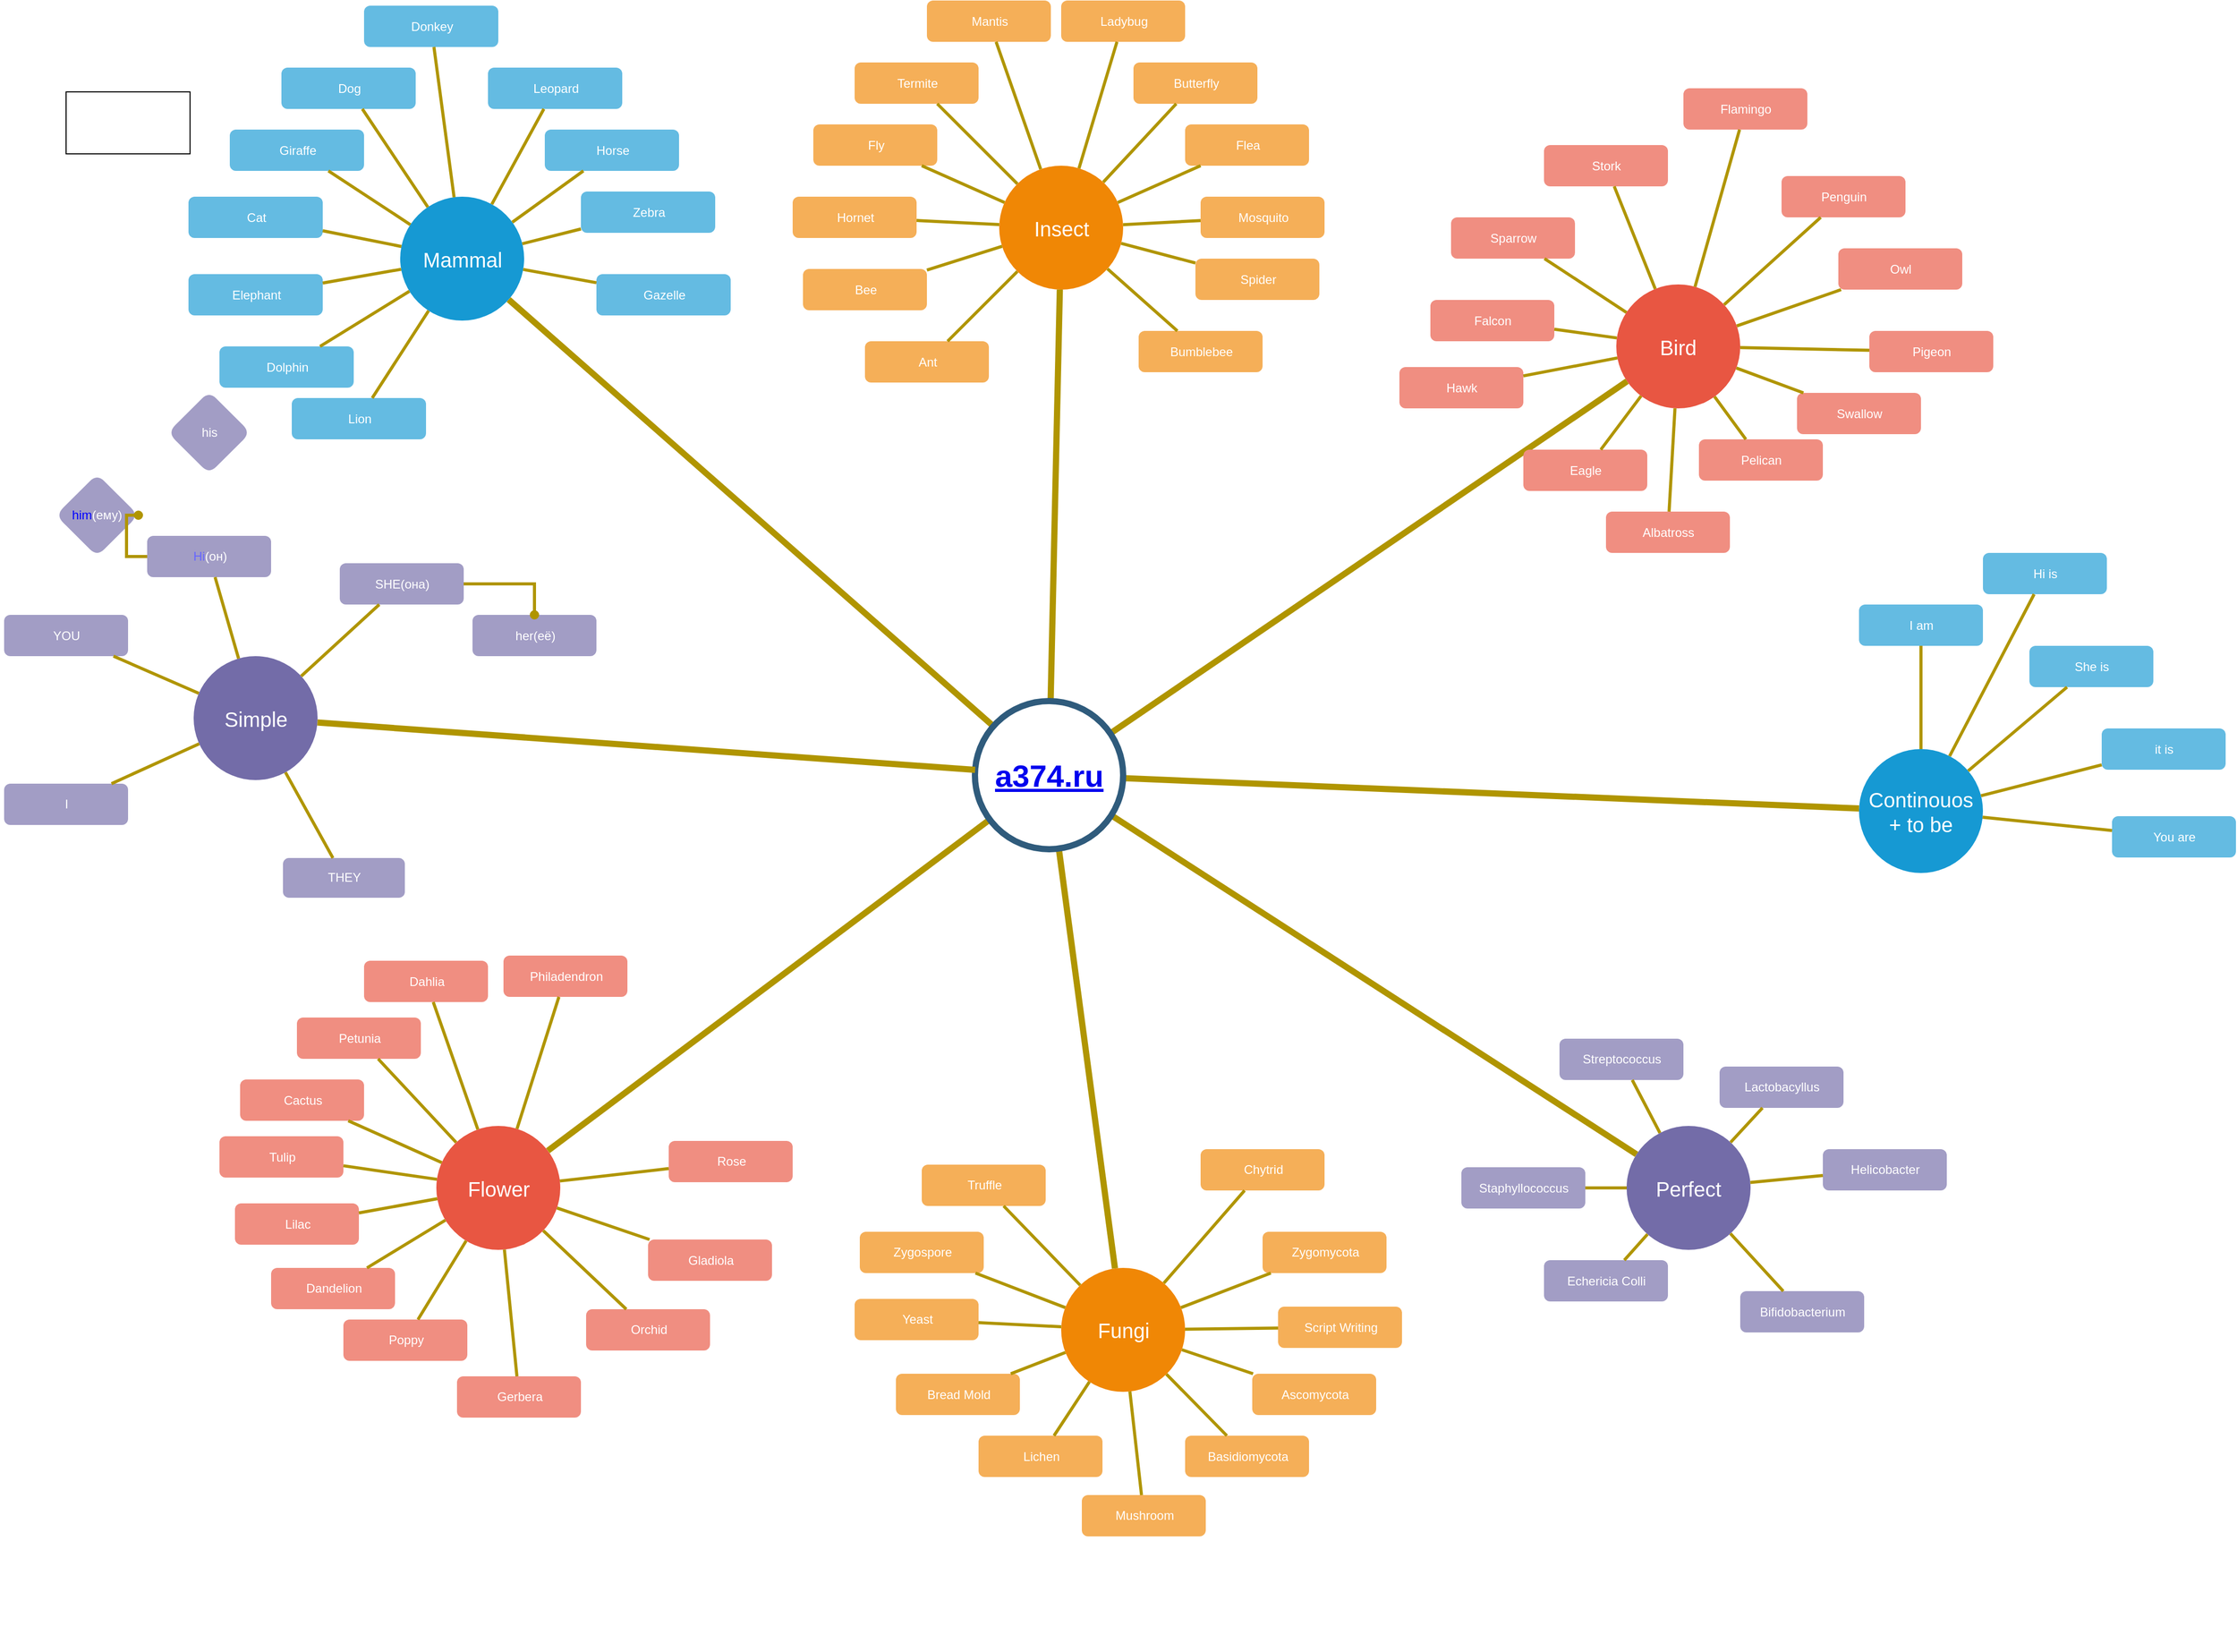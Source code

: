 <mxfile>
    <diagram id="6a731a19-8d31-9384-78a2-239565b7b9f0" name="Page-1">
        <mxGraphModel dx="0" dy="390" grid="1" gridSize="10" guides="0" tooltips="1" connect="1" arrows="1" fold="1" page="1" pageScale="1" pageWidth="1169" pageHeight="827" background="#ffffff" math="0" shadow="0">
            <root>
                <mxCell id="0"/>
                <mxCell id="1" parent="0"/>
                <mxCell id="1570" value="" style="group" parent="1" vertex="1" connectable="0">
                    <mxGeometry x="137" y="81.5" width="2164" height="1598.5" as="geometry"/>
                </mxCell>
                <mxCell id="1350" value="Mammal" style="ellipse;whiteSpace=wrap;html=1;shadow=0;fontFamily=Helvetica;fontSize=20;fontColor=#FFFFFF;align=center;strokeWidth=3;fillColor=#1699D3;strokeColor=none;" parent="1570" vertex="1">
                    <mxGeometry x="386.5" y="190" width="120" height="120" as="geometry"/>
                </mxCell>
                <mxCell id="1351" value="Insect" style="ellipse;whiteSpace=wrap;html=1;shadow=0;fontFamily=Helvetica;fontSize=20;fontColor=#FFFFFF;align=center;strokeWidth=3;fillColor=#F08705;strokeColor=none;gradientColor=none;" parent="1570" vertex="1">
                    <mxGeometry x="966.5" y="160" width="120" height="120" as="geometry"/>
                </mxCell>
                <mxCell id="1352" value="Bird" style="ellipse;whiteSpace=wrap;html=1;shadow=0;fontFamily=Helvetica;fontSize=20;fontColor=#FFFFFF;align=center;strokeWidth=3;fillColor=#E85642;strokeColor=none;" parent="1570" vertex="1">
                    <mxGeometry x="1564" y="275" width="120" height="120" as="geometry"/>
                </mxCell>
                <mxCell id="1353" value="Continouos&lt;br&gt;+ to be" style="ellipse;whiteSpace=wrap;html=1;shadow=0;fontFamily=Helvetica;fontSize=20;fontColor=#FFFFFF;align=center;strokeWidth=3;fillColor=#1699D3;strokeColor=none;" parent="1570" vertex="1">
                    <mxGeometry x="1799" y="725" width="120" height="120" as="geometry"/>
                </mxCell>
                <mxCell id="1354" value="&lt;div&gt;Perfect&lt;/div&gt;" style="ellipse;whiteSpace=wrap;html=1;shadow=0;fontFamily=Helvetica;fontSize=20;fontColor=#FFFFFF;align=center;strokeWidth=3;fillColor=#736ca8;strokeColor=none;" parent="1570" vertex="1">
                    <mxGeometry x="1574" y="1090" width="120" height="120" as="geometry"/>
                </mxCell>
                <mxCell id="1355" value="Fungi" style="ellipse;whiteSpace=wrap;html=1;shadow=0;fontFamily=Helvetica;fontSize=20;fontColor=#FFFFFF;align=center;strokeWidth=3;fillColor=#F08705;strokeColor=none;" parent="1570" vertex="1">
                    <mxGeometry x="1026.5" y="1227.5" width="120" height="120" as="geometry"/>
                </mxCell>
                <mxCell id="1356" value="Flower" style="ellipse;whiteSpace=wrap;html=1;shadow=0;fontFamily=Helvetica;fontSize=20;fontColor=#FFFFFF;align=center;strokeWidth=3;fillColor=#E85642;strokeColor=none;" parent="1570" vertex="1">
                    <mxGeometry x="421.5" y="1090" width="120" height="120" as="geometry"/>
                </mxCell>
                <mxCell id="1357" value="Ant" style="rounded=1;fillColor=#f5af58;strokeColor=none;strokeWidth=3;shadow=0;html=1;fontColor=#FFFFFF;" parent="1570" vertex="1">
                    <mxGeometry x="836.5" y="330" width="120" height="40" as="geometry"/>
                </mxCell>
                <mxCell id="1358" value="Dolphin" style="rounded=1;fillColor=#64BBE2;strokeColor=none;strokeWidth=3;shadow=0;html=1;fontColor=#FFFFFF;" parent="1570" vertex="1">
                    <mxGeometry x="211.5" y="335" width="130" height="40" as="geometry"/>
                </mxCell>
                <mxCell id="1359" style="endArrow=none;strokeWidth=6;html=1;fillColor=#e3c800;strokeColor=#B09500;" parent="1570" source="1515" target="1350" edge="1">
                    <mxGeometry relative="1" as="geometry"/>
                </mxCell>
                <mxCell id="1360" style="endArrow=none;strokeWidth=6;html=1;fillColor=#e3c800;strokeColor=#B09500;" parent="1570" source="1515" target="1351" edge="1">
                    <mxGeometry relative="1" as="geometry"/>
                </mxCell>
                <mxCell id="1361" style="endArrow=none;strokeWidth=6;html=1;fillColor=#e3c800;strokeColor=#B09500;" parent="1570" source="1515" target="1352" edge="1">
                    <mxGeometry relative="1" as="geometry"/>
                </mxCell>
                <mxCell id="1362" style="endArrow=none;strokeWidth=6;html=1;fillColor=#e3c800;strokeColor=#B09500;" parent="1570" source="1515" target="1353" edge="1">
                    <mxGeometry relative="1" as="geometry"/>
                </mxCell>
                <mxCell id="1364" style="endArrow=none;strokeWidth=6;html=1;fillColor=#e3c800;strokeColor=#B09500;" parent="1570" source="1515" target="1354" edge="1">
                    <mxGeometry relative="1" as="geometry"/>
                </mxCell>
                <mxCell id="1365" value="" style="edgeStyle=none;endArrow=none;strokeWidth=6;html=1;fillColor=#e3c800;strokeColor=#B09500;" parent="1570" source="1515" target="1355" edge="1">
                    <mxGeometry x="44" y="145" width="100" height="100" as="geometry">
                        <mxPoint x="44" y="245" as="sourcePoint"/>
                        <mxPoint x="144" y="145" as="targetPoint"/>
                    </mxGeometry>
                </mxCell>
                <mxCell id="1366" value="" style="edgeStyle=none;endArrow=none;strokeWidth=6;html=1;fillColor=#e3c800;strokeColor=#B09500;" parent="1570" source="1515" target="1356" edge="1">
                    <mxGeometry x="44" y="145" width="100" height="100" as="geometry">
                        <mxPoint x="44" y="245" as="sourcePoint"/>
                        <mxPoint x="144" y="145" as="targetPoint"/>
                    </mxGeometry>
                </mxCell>
                <mxCell id="1367" value="Lion" style="rounded=1;fillColor=#64BBE2;strokeColor=none;strokeWidth=3;shadow=0;html=1;fontColor=#FFFFFF;" parent="1570" vertex="1">
                    <mxGeometry x="281.5" y="385" width="130" height="40" as="geometry"/>
                </mxCell>
                <mxCell id="1368" value="Elephant" style="rounded=1;fillColor=#64BBE2;strokeColor=none;strokeWidth=3;shadow=0;html=1;fontColor=#FFFFFF;" parent="1570" vertex="1">
                    <mxGeometry x="181.5" y="265" width="130" height="40" as="geometry"/>
                </mxCell>
                <mxCell id="1369" value="Cat" style="rounded=1;fillColor=#64BBE2;strokeColor=none;strokeWidth=3;shadow=0;html=1;fontColor=#FFFFFF;" parent="1570" vertex="1">
                    <mxGeometry x="181.5" y="190" width="130" height="40" as="geometry"/>
                </mxCell>
                <mxCell id="1370" value="Giraffe" style="rounded=1;fillColor=#64BBE2;strokeColor=none;strokeWidth=3;shadow=0;html=1;fontColor=#FFFFFF;" parent="1570" vertex="1">
                    <mxGeometry x="221.5" y="125" width="130" height="40" as="geometry"/>
                </mxCell>
                <mxCell id="1371" value="Dog" style="rounded=1;fillColor=#64BBE2;strokeColor=none;strokeWidth=3;shadow=0;html=1;fontColor=#FFFFFF;" parent="1570" vertex="1">
                    <mxGeometry x="271.5" y="65" width="130" height="40" as="geometry"/>
                </mxCell>
                <mxCell id="1372" value="Donkey" style="rounded=1;fillColor=#64BBE2;strokeColor=none;strokeWidth=3;shadow=0;html=1;fontColor=#FFFFFF;" parent="1570" vertex="1">
                    <mxGeometry x="351.5" y="5" width="130" height="40" as="geometry"/>
                </mxCell>
                <mxCell id="1373" value="Leopard" style="rounded=1;fillColor=#64BBE2;strokeColor=none;strokeWidth=3;shadow=0;html=1;fontColor=#FFFFFF;" parent="1570" vertex="1">
                    <mxGeometry x="471.5" y="65" width="130" height="40" as="geometry"/>
                </mxCell>
                <mxCell id="1374" value="Horse" style="rounded=1;fillColor=#64BBE2;strokeColor=none;strokeWidth=3;shadow=0;html=1;fontColor=#FFFFFF;" parent="1570" vertex="1">
                    <mxGeometry x="526.5" y="125" width="130" height="40" as="geometry"/>
                </mxCell>
                <mxCell id="1375" value="Zebra" style="rounded=1;fillColor=#64BBE2;strokeColor=none;strokeWidth=3;shadow=0;html=1;fontColor=#FFFFFF;" parent="1570" vertex="1">
                    <mxGeometry x="561.5" y="185" width="130" height="40" as="geometry"/>
                </mxCell>
                <mxCell id="1376" value="Gazelle" style="rounded=1;fillColor=#64BBE2;strokeColor=none;strokeWidth=3;shadow=0;html=1;fontColor=#FFFFFF;" parent="1570" vertex="1">
                    <mxGeometry x="576.5" y="265" width="130" height="40" as="geometry"/>
                </mxCell>
                <mxCell id="1377" value="" style="edgeStyle=none;endArrow=none;strokeWidth=3;html=1;fillColor=#e3c800;strokeColor=#B09500;" parent="1570" source="1350" target="1376" edge="1">
                    <mxGeometry x="-358.5" y="-25" width="100" height="100" as="geometry">
                        <mxPoint x="-358.5" y="75" as="sourcePoint"/>
                        <mxPoint x="-258.5" y="-25" as="targetPoint"/>
                    </mxGeometry>
                </mxCell>
                <mxCell id="1378" value="" style="edgeStyle=none;endArrow=none;strokeWidth=3;html=1;fillColor=#e3c800;strokeColor=#B09500;" parent="1570" source="1350" target="1367" edge="1">
                    <mxGeometry x="-358.5" y="-25" width="100" height="100" as="geometry">
                        <mxPoint x="-358.5" y="75" as="sourcePoint"/>
                        <mxPoint x="-258.5" y="-25" as="targetPoint"/>
                    </mxGeometry>
                </mxCell>
                <mxCell id="1379" value="" style="edgeStyle=none;endArrow=none;strokeWidth=3;html=1;fillColor=#e3c800;strokeColor=#B09500;" parent="1570" source="1350" target="1358" edge="1">
                    <mxGeometry x="-358.5" y="-25" width="100" height="100" as="geometry">
                        <mxPoint x="-358.5" y="75" as="sourcePoint"/>
                        <mxPoint x="-258.5" y="-25" as="targetPoint"/>
                    </mxGeometry>
                </mxCell>
                <mxCell id="1380" value="" style="edgeStyle=none;endArrow=none;strokeWidth=3;html=1;fillColor=#e3c800;strokeColor=#B09500;" parent="1570" source="1350" target="1368" edge="1">
                    <mxGeometry x="-358.5" y="-25" width="100" height="100" as="geometry">
                        <mxPoint x="-358.5" y="75" as="sourcePoint"/>
                        <mxPoint x="-258.5" y="-25" as="targetPoint"/>
                    </mxGeometry>
                </mxCell>
                <mxCell id="1381" value="" style="edgeStyle=none;endArrow=none;strokeWidth=3;html=1;fillColor=#e3c800;strokeColor=#B09500;" parent="1570" source="1350" target="1369" edge="1">
                    <mxGeometry x="-358.5" y="-25" width="100" height="100" as="geometry">
                        <mxPoint x="-358.5" y="75" as="sourcePoint"/>
                        <mxPoint x="-258.5" y="-25" as="targetPoint"/>
                    </mxGeometry>
                </mxCell>
                <mxCell id="1382" value="" style="edgeStyle=none;endArrow=none;strokeWidth=3;html=1;fillColor=#e3c800;strokeColor=#B09500;" parent="1570" source="1350" target="1370" edge="1">
                    <mxGeometry x="-358.5" y="-25" width="100" height="100" as="geometry">
                        <mxPoint x="-358.5" y="75" as="sourcePoint"/>
                        <mxPoint x="-258.5" y="-25" as="targetPoint"/>
                    </mxGeometry>
                </mxCell>
                <mxCell id="1383" value="" style="edgeStyle=none;endArrow=none;strokeWidth=3;html=1;fillColor=#e3c800;strokeColor=#B09500;" parent="1570" source="1350" target="1371" edge="1">
                    <mxGeometry x="-358.5" y="-25" width="100" height="100" as="geometry">
                        <mxPoint x="-358.5" y="75" as="sourcePoint"/>
                        <mxPoint x="-258.5" y="-25" as="targetPoint"/>
                    </mxGeometry>
                </mxCell>
                <mxCell id="1384" value="" style="edgeStyle=none;endArrow=none;strokeWidth=3;html=1;fillColor=#e3c800;strokeColor=#B09500;" parent="1570" source="1350" target="1372" edge="1">
                    <mxGeometry x="-358.5" y="-25" width="100" height="100" as="geometry">
                        <mxPoint x="-358.5" y="75" as="sourcePoint"/>
                        <mxPoint x="-258.5" y="-25" as="targetPoint"/>
                    </mxGeometry>
                </mxCell>
                <mxCell id="1385" value="" style="edgeStyle=none;endArrow=none;strokeWidth=3;html=1;fillColor=#e3c800;strokeColor=#B09500;" parent="1570" source="1350" target="1373" edge="1">
                    <mxGeometry x="-358.5" y="-25" width="100" height="100" as="geometry">
                        <mxPoint x="-358.5" y="75" as="sourcePoint"/>
                        <mxPoint x="-258.5" y="-25" as="targetPoint"/>
                    </mxGeometry>
                </mxCell>
                <mxCell id="1386" value="" style="edgeStyle=none;endArrow=none;strokeWidth=3;html=1;fillColor=#e3c800;strokeColor=#B09500;" parent="1570" source="1350" target="1374" edge="1">
                    <mxGeometry x="-358.5" y="-25" width="100" height="100" as="geometry">
                        <mxPoint x="-358.5" y="75" as="sourcePoint"/>
                        <mxPoint x="-258.5" y="-25" as="targetPoint"/>
                    </mxGeometry>
                </mxCell>
                <mxCell id="1387" value="" style="edgeStyle=none;endArrow=none;strokeWidth=3;html=1;fillColor=#e3c800;strokeColor=#B09500;" parent="1570" source="1350" target="1375" edge="1">
                    <mxGeometry x="-358.5" y="-25" width="100" height="100" as="geometry">
                        <mxPoint x="-358.5" y="75" as="sourcePoint"/>
                        <mxPoint x="-258.5" y="-25" as="targetPoint"/>
                    </mxGeometry>
                </mxCell>
                <mxCell id="1388" value="Bee" style="rounded=1;fillColor=#f5af58;strokeColor=none;strokeWidth=3;shadow=0;html=1;fontColor=#FFFFFF;" parent="1570" vertex="1">
                    <mxGeometry x="776.5" y="260" width="120" height="40" as="geometry"/>
                </mxCell>
                <mxCell id="1389" value="Hornet" style="rounded=1;fillColor=#f5af58;strokeColor=none;strokeWidth=3;shadow=0;html=1;fontColor=#FFFFFF;" parent="1570" vertex="1">
                    <mxGeometry x="766.5" y="190" width="120" height="40" as="geometry"/>
                </mxCell>
                <mxCell id="1390" value="Fly" style="rounded=1;fillColor=#f5af58;strokeColor=none;strokeWidth=3;shadow=0;html=1;fontColor=#FFFFFF;" parent="1570" vertex="1">
                    <mxGeometry x="786.5" y="120" width="120" height="40" as="geometry"/>
                </mxCell>
                <mxCell id="1391" value="Termite" style="rounded=1;fillColor=#f5af58;strokeColor=none;strokeWidth=3;shadow=0;html=1;fontColor=#FFFFFF;" parent="1570" vertex="1">
                    <mxGeometry x="826.5" y="60" width="120" height="40" as="geometry"/>
                </mxCell>
                <mxCell id="1392" value="Mantis" style="rounded=1;fillColor=#f5af58;strokeColor=none;strokeWidth=3;shadow=0;html=1;fontColor=#FFFFFF;" parent="1570" vertex="1">
                    <mxGeometry x="896.5" width="120" height="40" as="geometry"/>
                </mxCell>
                <mxCell id="1393" value="Ladybug" style="rounded=1;fillColor=#f5af58;strokeColor=none;strokeWidth=3;shadow=0;html=1;fontColor=#FFFFFF;" parent="1570" vertex="1">
                    <mxGeometry x="1026.5" width="120" height="40" as="geometry"/>
                </mxCell>
                <mxCell id="1394" value="Butterfly" style="rounded=1;fillColor=#f5af58;strokeColor=none;strokeWidth=3;shadow=0;html=1;fontColor=#FFFFFF;" parent="1570" vertex="1">
                    <mxGeometry x="1096.5" y="60" width="120" height="40" as="geometry"/>
                </mxCell>
                <mxCell id="1395" value="Flea" style="rounded=1;fillColor=#f5af58;strokeColor=none;strokeWidth=3;shadow=0;html=1;fontColor=#FFFFFF;" parent="1570" vertex="1">
                    <mxGeometry x="1146.5" y="120" width="120" height="40" as="geometry"/>
                </mxCell>
                <mxCell id="1396" value="Mosquito" style="rounded=1;fillColor=#f5af58;strokeColor=none;strokeWidth=3;shadow=0;html=1;fontColor=#FFFFFF;" parent="1570" vertex="1">
                    <mxGeometry x="1161.5" y="190" width="120" height="40" as="geometry"/>
                </mxCell>
                <mxCell id="1397" value="Spider" style="rounded=1;fillColor=#f5af58;strokeColor=none;strokeWidth=3;shadow=0;html=1;fontColor=#FFFFFF;" parent="1570" vertex="1">
                    <mxGeometry x="1156.5" y="250" width="120" height="40" as="geometry"/>
                </mxCell>
                <mxCell id="1398" value="Bumblebee" style="rounded=1;fillColor=#f5af58;strokeColor=none;strokeWidth=3;shadow=0;html=1;fontColor=#FFFFFF;" parent="1570" vertex="1">
                    <mxGeometry x="1101.5" y="320" width="120" height="40" as="geometry"/>
                </mxCell>
                <mxCell id="1399" value="" style="edgeStyle=none;endArrow=none;strokeWidth=3;html=1;fillColor=#e3c800;strokeColor=#B09500;" parent="1570" source="1351" target="1357" edge="1">
                    <mxGeometry x="-133.5" y="-60" width="100" height="100" as="geometry">
                        <mxPoint x="-133.5" y="40" as="sourcePoint"/>
                        <mxPoint x="-33.5" y="-60" as="targetPoint"/>
                    </mxGeometry>
                </mxCell>
                <mxCell id="1400" value="" style="edgeStyle=none;endArrow=none;strokeWidth=3;html=1;fillColor=#e3c800;strokeColor=#B09500;" parent="1570" source="1351" target="1388" edge="1">
                    <mxGeometry x="-133.5" y="-60" width="100" height="100" as="geometry">
                        <mxPoint x="-133.5" y="40" as="sourcePoint"/>
                        <mxPoint x="-33.5" y="-60" as="targetPoint"/>
                    </mxGeometry>
                </mxCell>
                <mxCell id="1401" value="" style="edgeStyle=none;endArrow=none;strokeWidth=3;html=1;fillColor=#e3c800;strokeColor=#B09500;" parent="1570" source="1351" target="1389" edge="1">
                    <mxGeometry x="-133.5" y="-60" width="100" height="100" as="geometry">
                        <mxPoint x="-133.5" y="40" as="sourcePoint"/>
                        <mxPoint x="-33.5" y="-60" as="targetPoint"/>
                    </mxGeometry>
                </mxCell>
                <mxCell id="1402" value="" style="edgeStyle=none;endArrow=none;strokeWidth=3;html=1;fillColor=#e3c800;strokeColor=#B09500;" parent="1570" source="1351" target="1390" edge="1">
                    <mxGeometry x="-133.5" y="-60" width="100" height="100" as="geometry">
                        <mxPoint x="-133.5" y="40" as="sourcePoint"/>
                        <mxPoint x="-33.5" y="-60" as="targetPoint"/>
                    </mxGeometry>
                </mxCell>
                <mxCell id="1403" value="" style="edgeStyle=none;endArrow=none;strokeWidth=3;html=1;fillColor=#e3c800;strokeColor=#B09500;" parent="1570" source="1351" target="1391" edge="1">
                    <mxGeometry x="-133.5" y="-60" width="100" height="100" as="geometry">
                        <mxPoint x="-133.5" y="40" as="sourcePoint"/>
                        <mxPoint x="-33.5" y="-60" as="targetPoint"/>
                    </mxGeometry>
                </mxCell>
                <mxCell id="1404" value="" style="edgeStyle=none;endArrow=none;strokeWidth=3;html=1;fillColor=#e3c800;strokeColor=#B09500;" parent="1570" source="1351" target="1392" edge="1">
                    <mxGeometry x="-133.5" y="-60" width="100" height="100" as="geometry">
                        <mxPoint x="-133.5" y="40" as="sourcePoint"/>
                        <mxPoint x="-33.5" y="-60" as="targetPoint"/>
                    </mxGeometry>
                </mxCell>
                <mxCell id="1405" value="" style="edgeStyle=none;endArrow=none;strokeWidth=3;html=1;fillColor=#e3c800;strokeColor=#B09500;" parent="1570" source="1351" target="1393" edge="1">
                    <mxGeometry x="-133.5" y="-60" width="100" height="100" as="geometry">
                        <mxPoint x="-133.5" y="40" as="sourcePoint"/>
                        <mxPoint x="-33.5" y="-60" as="targetPoint"/>
                    </mxGeometry>
                </mxCell>
                <mxCell id="1406" value="" style="edgeStyle=none;endArrow=none;strokeWidth=3;html=1;fillColor=#e3c800;strokeColor=#B09500;" parent="1570" source="1351" target="1394" edge="1">
                    <mxGeometry x="-133.5" y="-60" width="100" height="100" as="geometry">
                        <mxPoint x="-133.5" y="40" as="sourcePoint"/>
                        <mxPoint x="-33.5" y="-60" as="targetPoint"/>
                    </mxGeometry>
                </mxCell>
                <mxCell id="1407" value="" style="edgeStyle=none;endArrow=none;strokeWidth=3;html=1;fillColor=#e3c800;strokeColor=#B09500;" parent="1570" source="1351" target="1395" edge="1">
                    <mxGeometry x="-133.5" y="-60" width="100" height="100" as="geometry">
                        <mxPoint x="-133.5" y="40" as="sourcePoint"/>
                        <mxPoint x="-33.5" y="-60" as="targetPoint"/>
                    </mxGeometry>
                </mxCell>
                <mxCell id="1408" value="" style="edgeStyle=none;endArrow=none;strokeWidth=3;html=1;fillColor=#e3c800;strokeColor=#B09500;" parent="1570" source="1351" target="1396" edge="1">
                    <mxGeometry x="-133.5" y="-60" width="100" height="100" as="geometry">
                        <mxPoint x="-133.5" y="40" as="sourcePoint"/>
                        <mxPoint x="-33.5" y="-60" as="targetPoint"/>
                    </mxGeometry>
                </mxCell>
                <mxCell id="1409" value="" style="edgeStyle=none;endArrow=none;strokeWidth=3;html=1;fillColor=#e3c800;strokeColor=#B09500;" parent="1570" source="1351" target="1397" edge="1">
                    <mxGeometry x="-133.5" y="-60" width="100" height="100" as="geometry">
                        <mxPoint x="-133.5" y="40" as="sourcePoint"/>
                        <mxPoint x="-33.5" y="-60" as="targetPoint"/>
                    </mxGeometry>
                </mxCell>
                <mxCell id="1410" value="" style="edgeStyle=none;endArrow=none;strokeWidth=3;html=1;fillColor=#e3c800;strokeColor=#B09500;" parent="1570" source="1351" target="1398" edge="1">
                    <mxGeometry x="-133.5" y="-60" width="100" height="100" as="geometry">
                        <mxPoint x="-133.5" y="40" as="sourcePoint"/>
                        <mxPoint x="-33.5" y="-60" as="targetPoint"/>
                    </mxGeometry>
                </mxCell>
                <mxCell id="1411" value="Eagle" style="rounded=1;fillColor=#f08e81;strokeColor=none;strokeWidth=3;shadow=0;html=1;fontColor=#FFFFFF;" parent="1570" vertex="1">
                    <mxGeometry x="1474" y="435" width="120" height="40" as="geometry"/>
                </mxCell>
                <mxCell id="1412" value="Pigeon" style="rounded=1;fillColor=#f08e81;strokeColor=none;strokeWidth=3;shadow=0;html=1;fontColor=#FFFFFF;" parent="1570" vertex="1">
                    <mxGeometry x="1809" y="320" width="120" height="40" as="geometry"/>
                </mxCell>
                <mxCell id="1413" value="Hawk" style="rounded=1;fillColor=#f08e81;strokeColor=none;strokeWidth=3;shadow=0;html=1;fontColor=#FFFFFF;" parent="1570" vertex="1">
                    <mxGeometry x="1354" y="355" width="120" height="40" as="geometry"/>
                </mxCell>
                <mxCell id="1414" value="Falcon" style="rounded=1;fillColor=#f08e81;strokeColor=none;strokeWidth=3;shadow=0;html=1;fontColor=#FFFFFF;" parent="1570" vertex="1">
                    <mxGeometry x="1384" y="290" width="120" height="40" as="geometry"/>
                </mxCell>
                <mxCell id="1415" value="Sparrow" style="rounded=1;fillColor=#f08e81;strokeColor=none;strokeWidth=3;shadow=0;html=1;fontColor=#FFFFFF;" parent="1570" vertex="1">
                    <mxGeometry x="1404" y="210" width="120" height="40" as="geometry"/>
                </mxCell>
                <mxCell id="1416" value="Stork" style="rounded=1;fillColor=#f08e81;strokeColor=none;strokeWidth=3;shadow=0;html=1;fontColor=#FFFFFF;" parent="1570" vertex="1">
                    <mxGeometry x="1494" y="140" width="120" height="40" as="geometry"/>
                </mxCell>
                <mxCell id="1417" value="Flamingo" style="rounded=1;fillColor=#f08e81;strokeColor=none;strokeWidth=3;shadow=0;html=1;fontColor=#FFFFFF;" parent="1570" vertex="1">
                    <mxGeometry x="1629" y="85" width="120" height="40" as="geometry"/>
                </mxCell>
                <mxCell id="1418" value="Penguin" style="rounded=1;fillColor=#f08e81;strokeColor=none;strokeWidth=3;shadow=0;html=1;fontColor=#FFFFFF;" parent="1570" vertex="1">
                    <mxGeometry x="1724" y="170" width="120" height="40" as="geometry"/>
                </mxCell>
                <mxCell id="1419" value="Owl" style="rounded=1;fillColor=#f08e81;strokeColor=none;strokeWidth=3;shadow=0;html=1;fontColor=#FFFFFF;" parent="1570" vertex="1">
                    <mxGeometry x="1779" y="240" width="120" height="40" as="geometry"/>
                </mxCell>
                <mxCell id="1420" value="Albatross" style="rounded=1;fillColor=#f08e81;strokeColor=none;strokeWidth=3;shadow=0;html=1;fontColor=#FFFFFF;" parent="1570" vertex="1">
                    <mxGeometry x="1554" y="495" width="120" height="40" as="geometry"/>
                </mxCell>
                <mxCell id="1421" value="Pelican" style="rounded=1;fillColor=#f08e81;strokeColor=none;strokeWidth=3;shadow=0;html=1;fontColor=#FFFFFF;" parent="1570" vertex="1">
                    <mxGeometry x="1644" y="425" width="120" height="40" as="geometry"/>
                </mxCell>
                <mxCell id="1422" value="Swallow" style="rounded=1;fillColor=#f08e81;strokeColor=none;strokeWidth=3;shadow=0;html=1;fontColor=#FFFFFF;" parent="1570" vertex="1">
                    <mxGeometry x="1739" y="380" width="120" height="40" as="geometry"/>
                </mxCell>
                <mxCell id="1423" value="" style="edgeStyle=none;endArrow=none;strokeWidth=3;html=1;fillColor=#e3c800;strokeColor=#B09500;" parent="1570" source="1352" target="1411" edge="1">
                    <mxGeometry x="-106" y="25" width="100" height="100" as="geometry">
                        <mxPoint x="-106" y="125" as="sourcePoint"/>
                        <mxPoint x="-6" y="25" as="targetPoint"/>
                    </mxGeometry>
                </mxCell>
                <mxCell id="1424" value="" style="edgeStyle=none;endArrow=none;strokeWidth=3;html=1;fillColor=#e3c800;strokeColor=#B09500;" parent="1570" source="1352" target="1413" edge="1">
                    <mxGeometry x="-106" y="25" width="100" height="100" as="geometry">
                        <mxPoint x="-106" y="125" as="sourcePoint"/>
                        <mxPoint x="-6" y="25" as="targetPoint"/>
                    </mxGeometry>
                </mxCell>
                <mxCell id="1425" value="" style="edgeStyle=none;endArrow=none;strokeWidth=3;html=1;fillColor=#e3c800;strokeColor=#B09500;" parent="1570" source="1352" target="1414" edge="1">
                    <mxGeometry x="-106" y="25" width="100" height="100" as="geometry">
                        <mxPoint x="-106" y="125" as="sourcePoint"/>
                        <mxPoint x="-6" y="25" as="targetPoint"/>
                    </mxGeometry>
                </mxCell>
                <mxCell id="1426" value="" style="edgeStyle=none;endArrow=none;strokeWidth=3;html=1;fillColor=#e3c800;strokeColor=#B09500;" parent="1570" source="1352" target="1415" edge="1">
                    <mxGeometry x="-106" y="25" width="100" height="100" as="geometry">
                        <mxPoint x="-106" y="125" as="sourcePoint"/>
                        <mxPoint x="-6" y="25" as="targetPoint"/>
                    </mxGeometry>
                </mxCell>
                <mxCell id="1427" value="" style="edgeStyle=none;endArrow=none;strokeWidth=3;html=1;fillColor=#e3c800;strokeColor=#B09500;" parent="1570" source="1352" target="1416" edge="1">
                    <mxGeometry x="-106" y="25" width="100" height="100" as="geometry">
                        <mxPoint x="-106" y="125" as="sourcePoint"/>
                        <mxPoint x="-6" y="25" as="targetPoint"/>
                    </mxGeometry>
                </mxCell>
                <mxCell id="1428" value="" style="edgeStyle=none;endArrow=none;strokeWidth=3;html=1;fillColor=#e3c800;strokeColor=#B09500;" parent="1570" source="1352" target="1417" edge="1">
                    <mxGeometry x="-106" y="25" width="100" height="100" as="geometry">
                        <mxPoint x="-106" y="125" as="sourcePoint"/>
                        <mxPoint x="-6" y="25" as="targetPoint"/>
                    </mxGeometry>
                </mxCell>
                <mxCell id="1429" value="" style="edgeStyle=none;endArrow=none;strokeWidth=3;html=1;fillColor=#e3c800;strokeColor=#B09500;" parent="1570" source="1352" target="1418" edge="1">
                    <mxGeometry x="-106" y="25" width="100" height="100" as="geometry">
                        <mxPoint x="-106" y="125" as="sourcePoint"/>
                        <mxPoint x="-6" y="25" as="targetPoint"/>
                    </mxGeometry>
                </mxCell>
                <mxCell id="1430" value="" style="edgeStyle=none;endArrow=none;strokeWidth=3;html=1;fillColor=#e3c800;strokeColor=#B09500;" parent="1570" source="1352" target="1419" edge="1">
                    <mxGeometry x="-106" y="25" width="100" height="100" as="geometry">
                        <mxPoint x="-106" y="125" as="sourcePoint"/>
                        <mxPoint x="-6" y="25" as="targetPoint"/>
                    </mxGeometry>
                </mxCell>
                <mxCell id="1431" value="" style="edgeStyle=none;endArrow=none;strokeWidth=3;html=1;fillColor=#e3c800;strokeColor=#B09500;" parent="1570" source="1352" target="1412" edge="1">
                    <mxGeometry x="-106" y="25" width="100" height="100" as="geometry">
                        <mxPoint x="-106" y="125" as="sourcePoint"/>
                        <mxPoint x="-6" y="25" as="targetPoint"/>
                    </mxGeometry>
                </mxCell>
                <mxCell id="1432" value="" style="edgeStyle=none;endArrow=none;strokeWidth=3;html=1;fillColor=#e3c800;strokeColor=#B09500;" parent="1570" source="1352" target="1422" edge="1">
                    <mxGeometry x="-106" y="25" width="100" height="100" as="geometry">
                        <mxPoint x="-106" y="125" as="sourcePoint"/>
                        <mxPoint x="-6" y="25" as="targetPoint"/>
                    </mxGeometry>
                </mxCell>
                <mxCell id="1433" value="" style="edgeStyle=none;endArrow=none;strokeWidth=3;html=1;fillColor=#e3c800;strokeColor=#B09500;" parent="1570" source="1352" target="1421" edge="1">
                    <mxGeometry x="-106" y="25" width="100" height="100" as="geometry">
                        <mxPoint x="-106" y="125" as="sourcePoint"/>
                        <mxPoint x="-6" y="25" as="targetPoint"/>
                    </mxGeometry>
                </mxCell>
                <mxCell id="1434" value="" style="edgeStyle=none;endArrow=none;strokeWidth=3;html=1;fillColor=#e3c800;strokeColor=#B09500;" parent="1570" source="1352" target="1420" edge="1">
                    <mxGeometry x="-106" y="25" width="100" height="100" as="geometry">
                        <mxPoint x="-106" y="125" as="sourcePoint"/>
                        <mxPoint x="-6" y="25" as="targetPoint"/>
                    </mxGeometry>
                </mxCell>
                <mxCell id="1437" value="I am" style="rounded=1;fillColor=#64BBE2;strokeColor=none;strokeWidth=3;shadow=0;html=1;fontColor=#FFFFFF;" parent="1570" vertex="1">
                    <mxGeometry x="1799" y="585" width="120" height="40" as="geometry"/>
                </mxCell>
                <mxCell id="1438" value="Hi is" style="rounded=1;fillColor=#64BBE2;strokeColor=none;strokeWidth=3;shadow=0;html=1;fontColor=#FFFFFF;" parent="1570" vertex="1">
                    <mxGeometry x="1919" y="535" width="120" height="40" as="geometry"/>
                </mxCell>
                <mxCell id="1439" value="She is" style="rounded=1;fillColor=#64BBE2;strokeColor=none;strokeWidth=3;shadow=0;html=1;fontColor=#FFFFFF;" parent="1570" vertex="1">
                    <mxGeometry x="1964" y="625" width="120" height="40" as="geometry"/>
                </mxCell>
                <mxCell id="1440" value="it is" style="rounded=1;fillColor=#64BBE2;strokeColor=none;strokeWidth=3;shadow=0;html=1;fontColor=#FFFFFF;" parent="1570" vertex="1">
                    <mxGeometry x="2034" y="705" width="120" height="40" as="geometry"/>
                </mxCell>
                <mxCell id="1442" value="You are" style="rounded=1;fillColor=#64BBE2;strokeColor=none;strokeWidth=3;shadow=0;html=1;fontColor=#FFFFFF;" parent="1570" vertex="1">
                    <mxGeometry x="2044" y="790" width="120" height="40" as="geometry"/>
                </mxCell>
                <mxCell id="1448" value="" style="edgeStyle=none;endArrow=none;strokeWidth=3;html=1;fillColor=#e3c800;strokeColor=#B09500;" parent="1570" source="1353" target="1437" edge="1">
                    <mxGeometry x="-161" y="115" width="100" height="100" as="geometry">
                        <mxPoint x="-161" y="215" as="sourcePoint"/>
                        <mxPoint x="-61" y="115" as="targetPoint"/>
                    </mxGeometry>
                </mxCell>
                <mxCell id="1449" value="" style="edgeStyle=none;endArrow=none;strokeWidth=3;html=1;fillColor=#e3c800;strokeColor=#B09500;" parent="1570" source="1353" target="1438" edge="1">
                    <mxGeometry x="-161" y="115" width="100" height="100" as="geometry">
                        <mxPoint x="-161" y="215" as="sourcePoint"/>
                        <mxPoint x="-61" y="115" as="targetPoint"/>
                    </mxGeometry>
                </mxCell>
                <mxCell id="1450" value="" style="edgeStyle=none;endArrow=none;strokeWidth=3;html=1;fillColor=#e3c800;strokeColor=#B09500;" parent="1570" source="1353" target="1439" edge="1">
                    <mxGeometry x="-161" y="115" width="100" height="100" as="geometry">
                        <mxPoint x="-161" y="215" as="sourcePoint"/>
                        <mxPoint x="-61" y="115" as="targetPoint"/>
                    </mxGeometry>
                </mxCell>
                <mxCell id="1451" value="" style="edgeStyle=none;endArrow=none;strokeWidth=3;html=1;fillColor=#e3c800;strokeColor=#B09500;" parent="1570" source="1353" target="1440" edge="1">
                    <mxGeometry x="-161" y="115" width="100" height="100" as="geometry">
                        <mxPoint x="-161" y="215" as="sourcePoint"/>
                        <mxPoint x="-61" y="115" as="targetPoint"/>
                    </mxGeometry>
                </mxCell>
                <mxCell id="1452" value="" style="edgeStyle=none;endArrow=none;strokeWidth=3;html=1;fillColor=#e3c800;strokeColor=#B09500;" parent="1570" source="1353" target="1442" edge="1">
                    <mxGeometry x="-161" y="115" width="100" height="100" as="geometry">
                        <mxPoint x="-161" y="215" as="sourcePoint"/>
                        <mxPoint x="-61" y="115" as="targetPoint"/>
                    </mxGeometry>
                </mxCell>
                <mxCell id="1457" value="Streptococcus" style="rounded=1;fillColor=#a29dc5;strokeColor=none;strokeWidth=3;shadow=0;html=1;fontColor=#FFFFFF;" parent="1570" vertex="1">
                    <mxGeometry x="1509" y="1005.5" width="120" height="40" as="geometry"/>
                </mxCell>
                <mxCell id="1458" value="Echericia Colli" style="rounded=1;fillColor=#a29dc5;strokeColor=none;strokeWidth=3;shadow=0;html=1;fontColor=#FFFFFF;" parent="1570" vertex="1">
                    <mxGeometry x="1494" y="1220" width="120" height="40" as="geometry"/>
                </mxCell>
                <mxCell id="1459" value="Lactobacyllus" style="rounded=1;fillColor=#a29dc5;strokeColor=none;strokeWidth=3;shadow=0;html=1;fontColor=#FFFFFF;" parent="1570" vertex="1">
                    <mxGeometry x="1664" y="1032.5" width="120" height="40" as="geometry"/>
                </mxCell>
                <mxCell id="1460" value="Helicobacter" style="rounded=1;fillColor=#a29dc5;strokeColor=none;strokeWidth=3;shadow=0;html=1;fontColor=#FFFFFF;" parent="1570" vertex="1">
                    <mxGeometry x="1764" y="1112.5" width="120" height="40" as="geometry"/>
                </mxCell>
                <mxCell id="1461" value="Bifidobacterium" style="rounded=1;fillColor=#a29dc5;strokeColor=none;strokeWidth=3;shadow=0;html=1;fontColor=#FFFFFF;" parent="1570" vertex="1">
                    <mxGeometry x="1684" y="1250" width="120" height="40" as="geometry"/>
                </mxCell>
                <mxCell id="1462" value="Staphyllococcus" style="rounded=1;fillColor=#a29dc5;strokeColor=none;strokeWidth=3;shadow=0;html=1;fontColor=#FFFFFF;" parent="1570" vertex="1">
                    <mxGeometry x="1414" y="1130" width="120" height="40" as="geometry"/>
                </mxCell>
                <mxCell id="1463" value="" style="edgeStyle=none;endArrow=none;strokeWidth=3;html=1;fillColor=#e3c800;strokeColor=#B09500;" parent="1570" source="1354" target="1460" edge="1">
                    <mxGeometry x="114" y="-185" width="100" height="100" as="geometry">
                        <mxPoint x="114" y="-85" as="sourcePoint"/>
                        <mxPoint x="214" y="-185" as="targetPoint"/>
                    </mxGeometry>
                </mxCell>
                <mxCell id="1464" value="" style="edgeStyle=none;endArrow=none;strokeWidth=3;html=1;fillColor=#e3c800;strokeColor=#B09500;" parent="1570" source="1354" target="1461" edge="1">
                    <mxGeometry x="114" y="-185" width="100" height="100" as="geometry">
                        <mxPoint x="114" y="-85" as="sourcePoint"/>
                        <mxPoint x="214" y="-185" as="targetPoint"/>
                    </mxGeometry>
                </mxCell>
                <mxCell id="1465" value="" style="edgeStyle=none;endArrow=none;strokeWidth=3;html=1;fillColor=#e3c800;strokeColor=#B09500;" parent="1570" source="1354" target="1458" edge="1">
                    <mxGeometry x="114" y="-185" width="100" height="100" as="geometry">
                        <mxPoint x="114" y="-85" as="sourcePoint"/>
                        <mxPoint x="214" y="-185" as="targetPoint"/>
                    </mxGeometry>
                </mxCell>
                <mxCell id="1466" value="" style="edgeStyle=none;endArrow=none;strokeWidth=3;html=1;fillColor=#e3c800;strokeColor=#B09500;" parent="1570" source="1354" target="1462" edge="1">
                    <mxGeometry x="114" y="-185" width="100" height="100" as="geometry">
                        <mxPoint x="114" y="-85" as="sourcePoint"/>
                        <mxPoint x="214" y="-185" as="targetPoint"/>
                    </mxGeometry>
                </mxCell>
                <mxCell id="1467" value="" style="edgeStyle=none;endArrow=none;strokeWidth=3;html=1;fillColor=#e3c800;strokeColor=#B09500;" parent="1570" source="1354" target="1457" edge="1">
                    <mxGeometry x="114" y="-185" width="100" height="100" as="geometry">
                        <mxPoint x="114" y="-85" as="sourcePoint"/>
                        <mxPoint x="214" y="-185" as="targetPoint"/>
                    </mxGeometry>
                </mxCell>
                <mxCell id="1468" value="Zygomycota" style="rounded=1;fillColor=#f5af58;strokeColor=none;strokeWidth=3;shadow=0;html=1;fontColor=#FFFFFF;" parent="1570" vertex="1">
                    <mxGeometry x="1221.5" y="1192.5" width="120" height="40" as="geometry"/>
                </mxCell>
                <mxCell id="1469" value="Script Writing" style="rounded=1;fillColor=#f5af58;strokeColor=none;strokeWidth=3;shadow=0;html=1;fontColor=#FFFFFF;" parent="1570" vertex="1">
                    <mxGeometry x="1236.5" y="1265" width="120" height="40" as="geometry"/>
                </mxCell>
                <mxCell id="1470" value="Ascomycota" style="rounded=1;fillColor=#f5af58;strokeColor=none;strokeWidth=3;shadow=0;html=1;fontColor=#FFFFFF;" parent="1570" vertex="1">
                    <mxGeometry x="1211.5" y="1330" width="120" height="40" as="geometry"/>
                </mxCell>
                <mxCell id="1471" value="Basidiomycota" style="rounded=1;fillColor=#f5af58;strokeColor=none;strokeWidth=3;shadow=0;html=1;fontColor=#FFFFFF;" parent="1570" vertex="1">
                    <mxGeometry x="1146.5" y="1390" width="120" height="40" as="geometry"/>
                </mxCell>
                <mxCell id="1472" value="Mushroom" style="rounded=1;fillColor=#f5af58;strokeColor=none;strokeWidth=3;shadow=0;html=1;fontColor=#FFFFFF;" parent="1570" vertex="1">
                    <mxGeometry x="1046.5" y="1447.5" width="120" height="40" as="geometry"/>
                </mxCell>
                <mxCell id="1473" value="Lichen" style="rounded=1;fillColor=#f5af58;strokeColor=none;strokeWidth=3;shadow=0;html=1;fontColor=#FFFFFF;" parent="1570" vertex="1">
                    <mxGeometry x="946.5" y="1390" width="120" height="40" as="geometry"/>
                </mxCell>
                <mxCell id="1474" value="Bread Mold" style="rounded=1;fillColor=#f5af58;strokeColor=none;strokeWidth=3;shadow=0;html=1;fontColor=#FFFFFF;" parent="1570" vertex="1">
                    <mxGeometry x="866.5" y="1330" width="120" height="40" as="geometry"/>
                </mxCell>
                <mxCell id="1475" value="Yeast" style="rounded=1;fillColor=#f5af58;strokeColor=none;strokeWidth=3;shadow=0;html=1;fontColor=#FFFFFF;" parent="1570" vertex="1">
                    <mxGeometry x="826.5" y="1257.5" width="120" height="40" as="geometry"/>
                </mxCell>
                <mxCell id="1476" value="Zygospore" style="rounded=1;fillColor=#f5af58;strokeColor=none;strokeWidth=3;shadow=0;html=1;fontColor=#FFFFFF;" parent="1570" vertex="1">
                    <mxGeometry x="831.5" y="1192.5" width="120" height="40" as="geometry"/>
                </mxCell>
                <mxCell id="1477" value="Truffle" style="rounded=1;fillColor=#f5af58;strokeColor=none;strokeWidth=3;shadow=0;html=1;fontColor=#FFFFFF;" parent="1570" vertex="1">
                    <mxGeometry x="891.5" y="1127.5" width="120" height="40" as="geometry"/>
                </mxCell>
                <mxCell id="1478" value="Chytrid" style="rounded=1;fillColor=#f5af58;strokeColor=none;strokeWidth=3;shadow=0;html=1;fontColor=#FFFFFF;" parent="1570" vertex="1">
                    <mxGeometry x="1161.5" y="1112.5" width="120" height="40" as="geometry"/>
                </mxCell>
                <mxCell id="1479" value="" style="edgeStyle=none;endArrow=none;strokeWidth=3;html=1;fillColor=#e3c800;strokeColor=#B09500;" parent="1570" source="1355" target="1478" edge="1">
                    <mxGeometry x="106.5" y="-42.5" width="100" height="100" as="geometry">
                        <mxPoint x="106.5" y="57.5" as="sourcePoint"/>
                        <mxPoint x="206.5" y="-42.5" as="targetPoint"/>
                    </mxGeometry>
                </mxCell>
                <mxCell id="1480" value="" style="edgeStyle=none;endArrow=none;strokeWidth=3;html=1;fillColor=#e3c800;strokeColor=#B09500;" parent="1570" source="1355" target="1468" edge="1">
                    <mxGeometry x="106.5" y="-42.5" width="100" height="100" as="geometry">
                        <mxPoint x="106.5" y="57.5" as="sourcePoint"/>
                        <mxPoint x="206.5" y="-42.5" as="targetPoint"/>
                    </mxGeometry>
                </mxCell>
                <mxCell id="1481" value="" style="edgeStyle=none;endArrow=none;strokeWidth=3;html=1;fillColor=#e3c800;strokeColor=#B09500;" parent="1570" source="1355" target="1469" edge="1">
                    <mxGeometry x="106.5" y="-42.5" width="100" height="100" as="geometry">
                        <mxPoint x="106.5" y="57.5" as="sourcePoint"/>
                        <mxPoint x="206.5" y="-42.5" as="targetPoint"/>
                    </mxGeometry>
                </mxCell>
                <mxCell id="1482" value="" style="edgeStyle=none;endArrow=none;strokeWidth=3;html=1;fillColor=#e3c800;strokeColor=#B09500;" parent="1570" source="1355" target="1470" edge="1">
                    <mxGeometry x="106.5" y="-42.5" width="100" height="100" as="geometry">
                        <mxPoint x="106.5" y="57.5" as="sourcePoint"/>
                        <mxPoint x="206.5" y="-42.5" as="targetPoint"/>
                    </mxGeometry>
                </mxCell>
                <mxCell id="1483" value="" style="edgeStyle=none;endArrow=none;strokeWidth=3;html=1;fillColor=#e3c800;strokeColor=#B09500;" parent="1570" source="1355" target="1471" edge="1">
                    <mxGeometry x="106.5" y="-42.5" width="100" height="100" as="geometry">
                        <mxPoint x="106.5" y="57.5" as="sourcePoint"/>
                        <mxPoint x="206.5" y="-42.5" as="targetPoint"/>
                    </mxGeometry>
                </mxCell>
                <mxCell id="1484" value="" style="edgeStyle=none;endArrow=none;strokeWidth=3;html=1;fillColor=#e3c800;strokeColor=#B09500;" parent="1570" source="1355" target="1472" edge="1">
                    <mxGeometry x="106.5" y="-42.5" width="100" height="100" as="geometry">
                        <mxPoint x="106.5" y="57.5" as="sourcePoint"/>
                        <mxPoint x="206.5" y="-42.5" as="targetPoint"/>
                    </mxGeometry>
                </mxCell>
                <mxCell id="1485" value="" style="edgeStyle=none;endArrow=none;strokeWidth=3;html=1;fillColor=#e3c800;strokeColor=#B09500;" parent="1570" source="1355" target="1473" edge="1">
                    <mxGeometry x="106.5" y="-42.5" width="100" height="100" as="geometry">
                        <mxPoint x="106.5" y="57.5" as="sourcePoint"/>
                        <mxPoint x="206.5" y="-42.5" as="targetPoint"/>
                    </mxGeometry>
                </mxCell>
                <mxCell id="1486" value="" style="edgeStyle=none;endArrow=none;strokeWidth=3;html=1;fillColor=#e3c800;strokeColor=#B09500;" parent="1570" source="1355" target="1474" edge="1">
                    <mxGeometry x="106.5" y="-42.5" width="100" height="100" as="geometry">
                        <mxPoint x="106.5" y="57.5" as="sourcePoint"/>
                        <mxPoint x="206.5" y="-42.5" as="targetPoint"/>
                    </mxGeometry>
                </mxCell>
                <mxCell id="1487" value="" style="edgeStyle=none;endArrow=none;strokeWidth=3;html=1;fillColor=#e3c800;strokeColor=#B09500;" parent="1570" source="1355" target="1475" edge="1">
                    <mxGeometry x="106.5" y="-42.5" width="100" height="100" as="geometry">
                        <mxPoint x="106.5" y="57.5" as="sourcePoint"/>
                        <mxPoint x="206.5" y="-42.5" as="targetPoint"/>
                    </mxGeometry>
                </mxCell>
                <mxCell id="1488" value="" style="edgeStyle=none;endArrow=none;strokeWidth=3;html=1;fillColor=#e3c800;strokeColor=#B09500;" parent="1570" source="1355" target="1476" edge="1">
                    <mxGeometry x="106.5" y="-42.5" width="100" height="100" as="geometry">
                        <mxPoint x="106.5" y="57.5" as="sourcePoint"/>
                        <mxPoint x="206.5" y="-42.5" as="targetPoint"/>
                    </mxGeometry>
                </mxCell>
                <mxCell id="1489" value="" style="edgeStyle=none;endArrow=none;strokeWidth=3;html=1;fillColor=#e3c800;strokeColor=#B09500;" parent="1570" source="1355" target="1477" edge="1">
                    <mxGeometry x="106.5" y="-42.5" width="100" height="100" as="geometry">
                        <mxPoint x="106.5" y="57.5" as="sourcePoint"/>
                        <mxPoint x="206.5" y="-42.5" as="targetPoint"/>
                    </mxGeometry>
                </mxCell>
                <mxCell id="1490" value="Philadendron" style="rounded=1;fillColor=#f08e81;strokeColor=none;strokeWidth=3;shadow=0;html=1;fontColor=#FFFFFF;" parent="1570" vertex="1">
                    <mxGeometry x="486.5" y="925" width="120" height="40" as="geometry"/>
                </mxCell>
                <mxCell id="1491" value="Dahlia" style="rounded=1;fillColor=#f08e81;strokeColor=none;strokeWidth=3;shadow=0;html=1;fontColor=#FFFFFF;" parent="1570" vertex="1">
                    <mxGeometry x="351.5" y="930" width="120" height="40" as="geometry"/>
                </mxCell>
                <mxCell id="1492" value="Petunia" style="rounded=1;fillColor=#f08e81;strokeColor=none;strokeWidth=3;shadow=0;html=1;fontColor=#FFFFFF;" parent="1570" vertex="1">
                    <mxGeometry x="286.5" y="985" width="120" height="40" as="geometry"/>
                </mxCell>
                <mxCell id="1493" value="Cactus" style="rounded=1;fillColor=#f08e81;strokeColor=none;strokeWidth=3;shadow=0;html=1;fontColor=#FFFFFF;" parent="1570" vertex="1">
                    <mxGeometry x="231.5" y="1045" width="120" height="40" as="geometry"/>
                </mxCell>
                <mxCell id="1494" value="Tulip" style="rounded=1;fillColor=#f08e81;strokeColor=none;strokeWidth=3;shadow=0;html=1;fontColor=#FFFFFF;" parent="1570" vertex="1">
                    <mxGeometry x="211.5" y="1100" width="120" height="40" as="geometry"/>
                </mxCell>
                <mxCell id="1495" value="Lilac" style="rounded=1;fillColor=#f08e81;strokeColor=none;strokeWidth=3;shadow=0;html=1;fontColor=#FFFFFF;" parent="1570" vertex="1">
                    <mxGeometry x="226.5" y="1165" width="120" height="40" as="geometry"/>
                </mxCell>
                <mxCell id="1496" value="Dandelion" style="rounded=1;fillColor=#f08e81;strokeColor=none;strokeWidth=3;shadow=0;html=1;fontColor=#FFFFFF;" parent="1570" vertex="1">
                    <mxGeometry x="261.5" y="1227.5" width="120" height="40" as="geometry"/>
                </mxCell>
                <mxCell id="1497" value="Poppy" style="rounded=1;fillColor=#f08e81;strokeColor=none;strokeWidth=3;shadow=0;html=1;fontColor=#FFFFFF;" parent="1570" vertex="1">
                    <mxGeometry x="331.5" y="1277.5" width="120" height="40" as="geometry"/>
                </mxCell>
                <mxCell id="1498" value="Gerbera" style="rounded=1;fillColor=#f08e81;strokeColor=none;strokeWidth=3;shadow=0;html=1;fontColor=#FFFFFF;" parent="1570" vertex="1">
                    <mxGeometry x="441.5" y="1332.5" width="120" height="40" as="geometry"/>
                </mxCell>
                <mxCell id="1499" value="Orchid" style="rounded=1;fillColor=#f08e81;strokeColor=none;strokeWidth=3;shadow=0;html=1;fontColor=#FFFFFF;" parent="1570" vertex="1">
                    <mxGeometry x="566.5" y="1267.5" width="120" height="40" as="geometry"/>
                </mxCell>
                <mxCell id="1500" value="Gladiola" style="rounded=1;fillColor=#f08e81;strokeColor=none;strokeWidth=3;shadow=0;html=1;fontColor=#FFFFFF;" parent="1570" vertex="1">
                    <mxGeometry x="626.5" y="1200" width="120" height="40" as="geometry"/>
                </mxCell>
                <mxCell id="1501" value="Rose" style="rounded=1;fillColor=#f08e81;strokeColor=none;strokeWidth=3;shadow=0;html=1;fontColor=#FFFFFF;" parent="1570" vertex="1">
                    <mxGeometry x="646.5" y="1104.5" width="120" height="40" as="geometry"/>
                </mxCell>
                <mxCell id="1502" value="" style="edgeStyle=none;endArrow=none;strokeWidth=3;html=1;fillColor=#e3c800;strokeColor=#B09500;" parent="1570" source="1356" target="1501" edge="1">
                    <mxGeometry x="51.5" y="-30" width="100" height="100" as="geometry">
                        <mxPoint x="51.5" y="70" as="sourcePoint"/>
                        <mxPoint x="151.5" y="-30" as="targetPoint"/>
                    </mxGeometry>
                </mxCell>
                <mxCell id="1503" value="" style="edgeStyle=none;endArrow=none;strokeWidth=3;html=1;fillColor=#e3c800;strokeColor=#B09500;" parent="1570" source="1356" target="1490" edge="1">
                    <mxGeometry x="51.5" y="-30" width="100" height="100" as="geometry">
                        <mxPoint x="51.5" y="70" as="sourcePoint"/>
                        <mxPoint x="151.5" y="-30" as="targetPoint"/>
                    </mxGeometry>
                </mxCell>
                <mxCell id="1504" value="" style="edgeStyle=none;endArrow=none;strokeWidth=3;html=1;fillColor=#e3c800;strokeColor=#B09500;" parent="1570" source="1356" target="1491" edge="1">
                    <mxGeometry x="51.5" y="-30" width="100" height="100" as="geometry">
                        <mxPoint x="51.5" y="70" as="sourcePoint"/>
                        <mxPoint x="151.5" y="-30" as="targetPoint"/>
                    </mxGeometry>
                </mxCell>
                <mxCell id="1505" value="" style="edgeStyle=none;endArrow=none;strokeWidth=3;html=1;fillColor=#e3c800;strokeColor=#B09500;" parent="1570" source="1356" target="1492" edge="1">
                    <mxGeometry x="51.5" y="-30" width="100" height="100" as="geometry">
                        <mxPoint x="51.5" y="70" as="sourcePoint"/>
                        <mxPoint x="151.5" y="-30" as="targetPoint"/>
                    </mxGeometry>
                </mxCell>
                <mxCell id="1506" value="" style="edgeStyle=none;endArrow=none;strokeWidth=3;html=1;fillColor=#e3c800;strokeColor=#B09500;" parent="1570" source="1356" target="1493" edge="1">
                    <mxGeometry x="51.5" y="-30" width="100" height="100" as="geometry">
                        <mxPoint x="51.5" y="70" as="sourcePoint"/>
                        <mxPoint x="151.5" y="-30" as="targetPoint"/>
                    </mxGeometry>
                </mxCell>
                <mxCell id="1507" value="" style="edgeStyle=none;endArrow=none;strokeWidth=3;html=1;fillColor=#e3c800;strokeColor=#B09500;" parent="1570" source="1356" target="1494" edge="1">
                    <mxGeometry x="51.5" y="-30" width="100" height="100" as="geometry">
                        <mxPoint x="51.5" y="70" as="sourcePoint"/>
                        <mxPoint x="151.5" y="-30" as="targetPoint"/>
                    </mxGeometry>
                </mxCell>
                <mxCell id="1508" value="" style="edgeStyle=none;endArrow=none;strokeWidth=3;html=1;fillColor=#e3c800;strokeColor=#B09500;" parent="1570" source="1356" target="1495" edge="1">
                    <mxGeometry x="51.5" y="-30" width="100" height="100" as="geometry">
                        <mxPoint x="51.5" y="70" as="sourcePoint"/>
                        <mxPoint x="151.5" y="-30" as="targetPoint"/>
                    </mxGeometry>
                </mxCell>
                <mxCell id="1509" value="" style="edgeStyle=none;endArrow=none;strokeWidth=3;html=1;fillColor=#e3c800;strokeColor=#B09500;" parent="1570" source="1356" target="1496" edge="1">
                    <mxGeometry x="51.5" y="-30" width="100" height="100" as="geometry">
                        <mxPoint x="51.5" y="70" as="sourcePoint"/>
                        <mxPoint x="151.5" y="-30" as="targetPoint"/>
                    </mxGeometry>
                </mxCell>
                <mxCell id="1510" value="" style="edgeStyle=none;endArrow=none;strokeWidth=3;html=1;fillColor=#e3c800;strokeColor=#B09500;" parent="1570" source="1356" target="1497" edge="1">
                    <mxGeometry x="51.5" y="-30" width="100" height="100" as="geometry">
                        <mxPoint x="51.5" y="70" as="sourcePoint"/>
                        <mxPoint x="151.5" y="-30" as="targetPoint"/>
                    </mxGeometry>
                </mxCell>
                <mxCell id="1511" value="" style="edgeStyle=none;endArrow=none;strokeWidth=3;html=1;fillColor=#e3c800;strokeColor=#B09500;" parent="1570" source="1356" target="1498" edge="1">
                    <mxGeometry x="51.5" y="-30" width="100" height="100" as="geometry">
                        <mxPoint x="51.5" y="70" as="sourcePoint"/>
                        <mxPoint x="151.5" y="-30" as="targetPoint"/>
                    </mxGeometry>
                </mxCell>
                <mxCell id="1512" value="" style="edgeStyle=none;endArrow=none;strokeWidth=3;html=1;fillColor=#e3c800;strokeColor=#B09500;" parent="1570" source="1356" target="1499" edge="1">
                    <mxGeometry x="51.5" y="-30" width="100" height="100" as="geometry">
                        <mxPoint x="51.5" y="70" as="sourcePoint"/>
                        <mxPoint x="151.5" y="-30" as="targetPoint"/>
                    </mxGeometry>
                </mxCell>
                <mxCell id="1513" value="" style="edgeStyle=none;endArrow=none;strokeWidth=3;html=1;fillColor=#e3c800;strokeColor=#B09500;" parent="1570" source="1356" target="1500" edge="1">
                    <mxGeometry x="51.5" y="-30" width="100" height="100" as="geometry">
                        <mxPoint x="51.5" y="70" as="sourcePoint"/>
                        <mxPoint x="151.5" y="-30" as="targetPoint"/>
                    </mxGeometry>
                </mxCell>
                <mxCell id="1514" style="edgeStyle=orthogonalEdgeStyle;rounded=0;html=1;exitX=0.75;exitY=0;entryX=0.75;entryY=0;…на главнуюArrow=none;…на главнуюFill=0;endArrow=block;endFill=1;jettySize=auto;orthogonalLoop=1;strokeWidth=6;fontSize=20;fontColor=#2F5B7C;fillColor=#e3c800;strokeColor=#B09500;" parent="1570" source="1414" target="1414" edge="1">
                    <mxGeometry relative="1" as="geometry"/>
                </mxCell>
                <mxCell id="1515" value="&lt;a href=&quot;https://set.a374.ru/#/azbuka/abc/readme&quot;&gt;a374.ru&lt;/a&gt;" style="ellipse;whiteSpace=wrap;html=1;shadow=0;fontFamily=Helvetica;fontSize=30;fontColor=#2F5B7C;align=center;strokeColor=#2F5B7C;strokeWidth=6;fillColor=#FFFFFF;fontStyle=1;gradientColor=none;" parent="1570" vertex="1">
                    <mxGeometry x="943" y="678.5" width="143.5" height="143.5" as="geometry"/>
                </mxCell>
                <mxCell id="1516" value="Simple" style="ellipse;whiteSpace=wrap;html=1;shadow=0;fontFamily=Helvetica;fontSize=20;fontColor=#FFFFFF;align=center;strokeWidth=3;fillColor=#736ca8;strokeColor=none;rotation=0;" parent="1570" vertex="1">
                    <mxGeometry x="186.5" y="635" width="120" height="120" as="geometry"/>
                </mxCell>
                <mxCell id="1363" style="endArrow=none;strokeWidth=6;html=1;fillColor=#e3c800;strokeColor=#B09500;" parent="1570" source="1515" target="1516" edge="1">
                    <mxGeometry relative="1" as="geometry"/>
                </mxCell>
                <mxCell id="1518" value="I" style="rounded=1;fillColor=#a29dc5;strokeColor=none;strokeWidth=3;shadow=0;html=1;fontColor=#FFFFFF;" parent="1570" vertex="1">
                    <mxGeometry x="3" y="758.5" width="120" height="40" as="geometry"/>
                </mxCell>
                <mxCell id="1519" value="YOU" style="rounded=1;fillColor=#a29dc5;strokeColor=none;strokeWidth=3;shadow=0;html=1;fontColor=#FFFFFF;" parent="1570" vertex="1">
                    <mxGeometry x="3" y="595" width="120" height="40" as="geometry"/>
                </mxCell>
                <mxCell id="1520" value="&lt;font color=&quot;#6666ff&quot;&gt;Hi&lt;/font&gt;(он)" style="rounded=1;fillColor=#a29dc5;strokeColor=none;strokeWidth=3;shadow=0;html=1;fontColor=#FFFFFF;" parent="1570" vertex="1">
                    <mxGeometry x="141.5" y="518.5" width="120" height="40" as="geometry"/>
                </mxCell>
                <mxCell id="1521" value="SHE(она)" style="rounded=1;fillColor=#a29dc5;strokeColor=none;strokeWidth=3;shadow=0;html=1;fontColor=#FFFFFF;" parent="1570" vertex="1">
                    <mxGeometry x="328" y="545" width="120" height="40" as="geometry"/>
                </mxCell>
                <mxCell id="1523" value="THEY" style="rounded=1;fillColor=#a29dc5;strokeColor=none;strokeWidth=3;shadow=0;html=1;fontColor=#FFFFFF;" parent="1570" vertex="1">
                    <mxGeometry x="273" y="830.5" width="118" height="38.5" as="geometry"/>
                </mxCell>
                <mxCell id="1530" value="" style="edgeStyle=none;endArrow=none;strokeWidth=3;html=1;fillColor=#e3c800;strokeColor=#B09500;" parent="1570" source="1516" target="1518" edge="1">
                    <mxGeometry x="-1635" y="-385" width="100" height="100" as="geometry">
                        <mxPoint x="-1635" y="-285" as="sourcePoint"/>
                        <mxPoint x="-1535" y="-385" as="targetPoint"/>
                    </mxGeometry>
                </mxCell>
                <mxCell id="1531" value="" style="edgeStyle=none;endArrow=none;strokeWidth=3;html=1;fillColor=#e3c800;strokeColor=#B09500;" parent="1570" source="1516" target="1519" edge="1">
                    <mxGeometry x="-1635" y="-385" width="100" height="100" as="geometry">
                        <mxPoint x="-1635" y="-285" as="sourcePoint"/>
                        <mxPoint x="-1535" y="-385" as="targetPoint"/>
                    </mxGeometry>
                </mxCell>
                <mxCell id="1532" value="" style="edgeStyle=none;endArrow=none;strokeWidth=3;html=1;fillColor=#e3c800;strokeColor=#B09500;" parent="1570" source="1516" target="1520" edge="1">
                    <mxGeometry x="-1635" y="-385" width="100" height="100" as="geometry">
                        <mxPoint x="-1635" y="-285" as="sourcePoint"/>
                        <mxPoint x="-1535" y="-385" as="targetPoint"/>
                    </mxGeometry>
                </mxCell>
                <mxCell id="1533" value="" style="edgeStyle=none;endArrow=none;strokeWidth=3;html=1;fillColor=#e3c800;strokeColor=#B09500;" parent="1570" source="1516" target="1521" edge="1">
                    <mxGeometry x="-1635" y="-385" width="100" height="100" as="geometry">
                        <mxPoint x="-1635" y="-285" as="sourcePoint"/>
                        <mxPoint x="-1535" y="-385" as="targetPoint"/>
                    </mxGeometry>
                </mxCell>
                <mxCell id="1535" value="" style="edgeStyle=none;endArrow=none;strokeWidth=3;html=1;fillColor=#e3c800;strokeColor=#B09500;" parent="1570" source="1516" target="1523" edge="1">
                    <mxGeometry x="-1635" y="-385" width="100" height="100" as="geometry">
                        <mxPoint x="-1635" y="-285" as="sourcePoint"/>
                        <mxPoint x="-1535" y="-385" as="targetPoint"/>
                    </mxGeometry>
                </mxCell>
                <mxCell id="1541" value="" style="edgeStyle=none;endArrow=none;strokeWidth=3;html=1;fillColor=#e3c800;strokeColor=#B09500;" parent="1570" source="1354" target="1459" edge="1">
                    <mxGeometry x="-1311" y="-490" width="100" height="100" as="geometry">
                        <mxPoint x="-1311" y="-390" as="sourcePoint"/>
                        <mxPoint x="-1211" y="-490" as="targetPoint"/>
                    </mxGeometry>
                </mxCell>
                <mxCell id="1542" style="edgeStyle=none;rounded=0;html=1;exitX=0.5;exitY=1;endArrow=none;endFill=0;jettySize=auto;orthogonalLoop=1;strokeWidth=2;fillColor=#e3c800;fontSize=20;fontColor=#23445D;strokeColor=#B09500;" parent="1570" edge="1">
                    <mxGeometry relative="1" as="geometry">
                        <mxPoint y="690" as="sourcePoint"/>
                        <mxPoint y="690" as="targetPoint"/>
                    </mxGeometry>
                </mxCell>
                <mxCell id="1557" value="&lt;font color=&quot;#…на главную0ff&quot;&gt;him&lt;/font&gt;(ему)" style="rhombus;whiteSpace=wrap;html=1;rounded=1;shadow=0;fontColor=#FFFFFF;strokeColor=none;strokeWidth=3;fillColor=#a29dc5;" parent="1570" vertex="1">
                    <mxGeometry x="53" y="458.5" width="80" height="80" as="geometry"/>
                </mxCell>
                <mxCell id="1559" value="his" style="rhombus;whiteSpace=wrap;html=1;rounded=1;shadow=0;fontColor=#FFFFFF;strokeColor=none;strokeWidth=3;fillColor=#a29dc5;" parent="1570" vertex="1">
                    <mxGeometry x="161.5" y="378.5" width="80" height="80" as="geometry"/>
                </mxCell>
                <mxCell id="1568" value="her(её)" style="rounded=1;fillColor=#a29dc5;strokeColor=none;strokeWidth=3;shadow=0;html=1;fontColor=#FFFFFF;" parent="1570" vertex="1">
                    <mxGeometry x="456.5" y="595" width="120" height="40" as="geometry"/>
                </mxCell>
                <mxCell id="1567" style="edgeStyle=orthogonalEdgeStyle;rounded=0;orthogonalLoop=1;jettySize=auto;html=1;exitX=0;exitY=0.5;exitDx=0;exitDy=0;entryX=1;entryY=0.5;entryDx=0;entryDy=0;endArrow=oval;endFill=1;strokeWidth=3;fontColor=#CC99FF;fillColor=#e3c800;strokeColor=#B09500;" parent="1570" source="1520" target="1557" edge="1">
                    <mxGeometry relative="1" as="geometry"/>
                </mxCell>
                <mxCell id="1569" value="" style="edgeStyle=orthogonalEdgeStyle;rounded=0;orthogonalLoop=1;jettySize=auto;html=1;endArrow=oval;endFill=1;strokeWidth=3;fontColor=#CC99FF;fillColor=#e3c800;strokeColor=#B09500;" parent="1570" source="1521" target="1568" edge="1">
                    <mxGeometry relative="1" as="geometry"/>
                </mxCell>
                <mxCell id="1571" value="" style="whiteSpace=wrap;html=1;" parent="1" vertex="1">
                    <mxGeometry x="200" y="170" width="120" height="60" as="geometry"/>
                </mxCell>
                <mxCell id="1572" value="" style="whiteSpace=wrap;html=1;" parent="1" vertex="1">
                    <mxGeometry x="200" y="170" width="120" height="60" as="geometry"/>
                </mxCell>
                <mxCell id="1573" value="" style="whiteSpace=wrap;html=1;" parent="1" vertex="1">
                    <mxGeometry x="200" y="170" width="120" height="60" as="geometry"/>
                </mxCell>
            </root>
        </mxGraphModel>
    </diagram>
</mxfile>